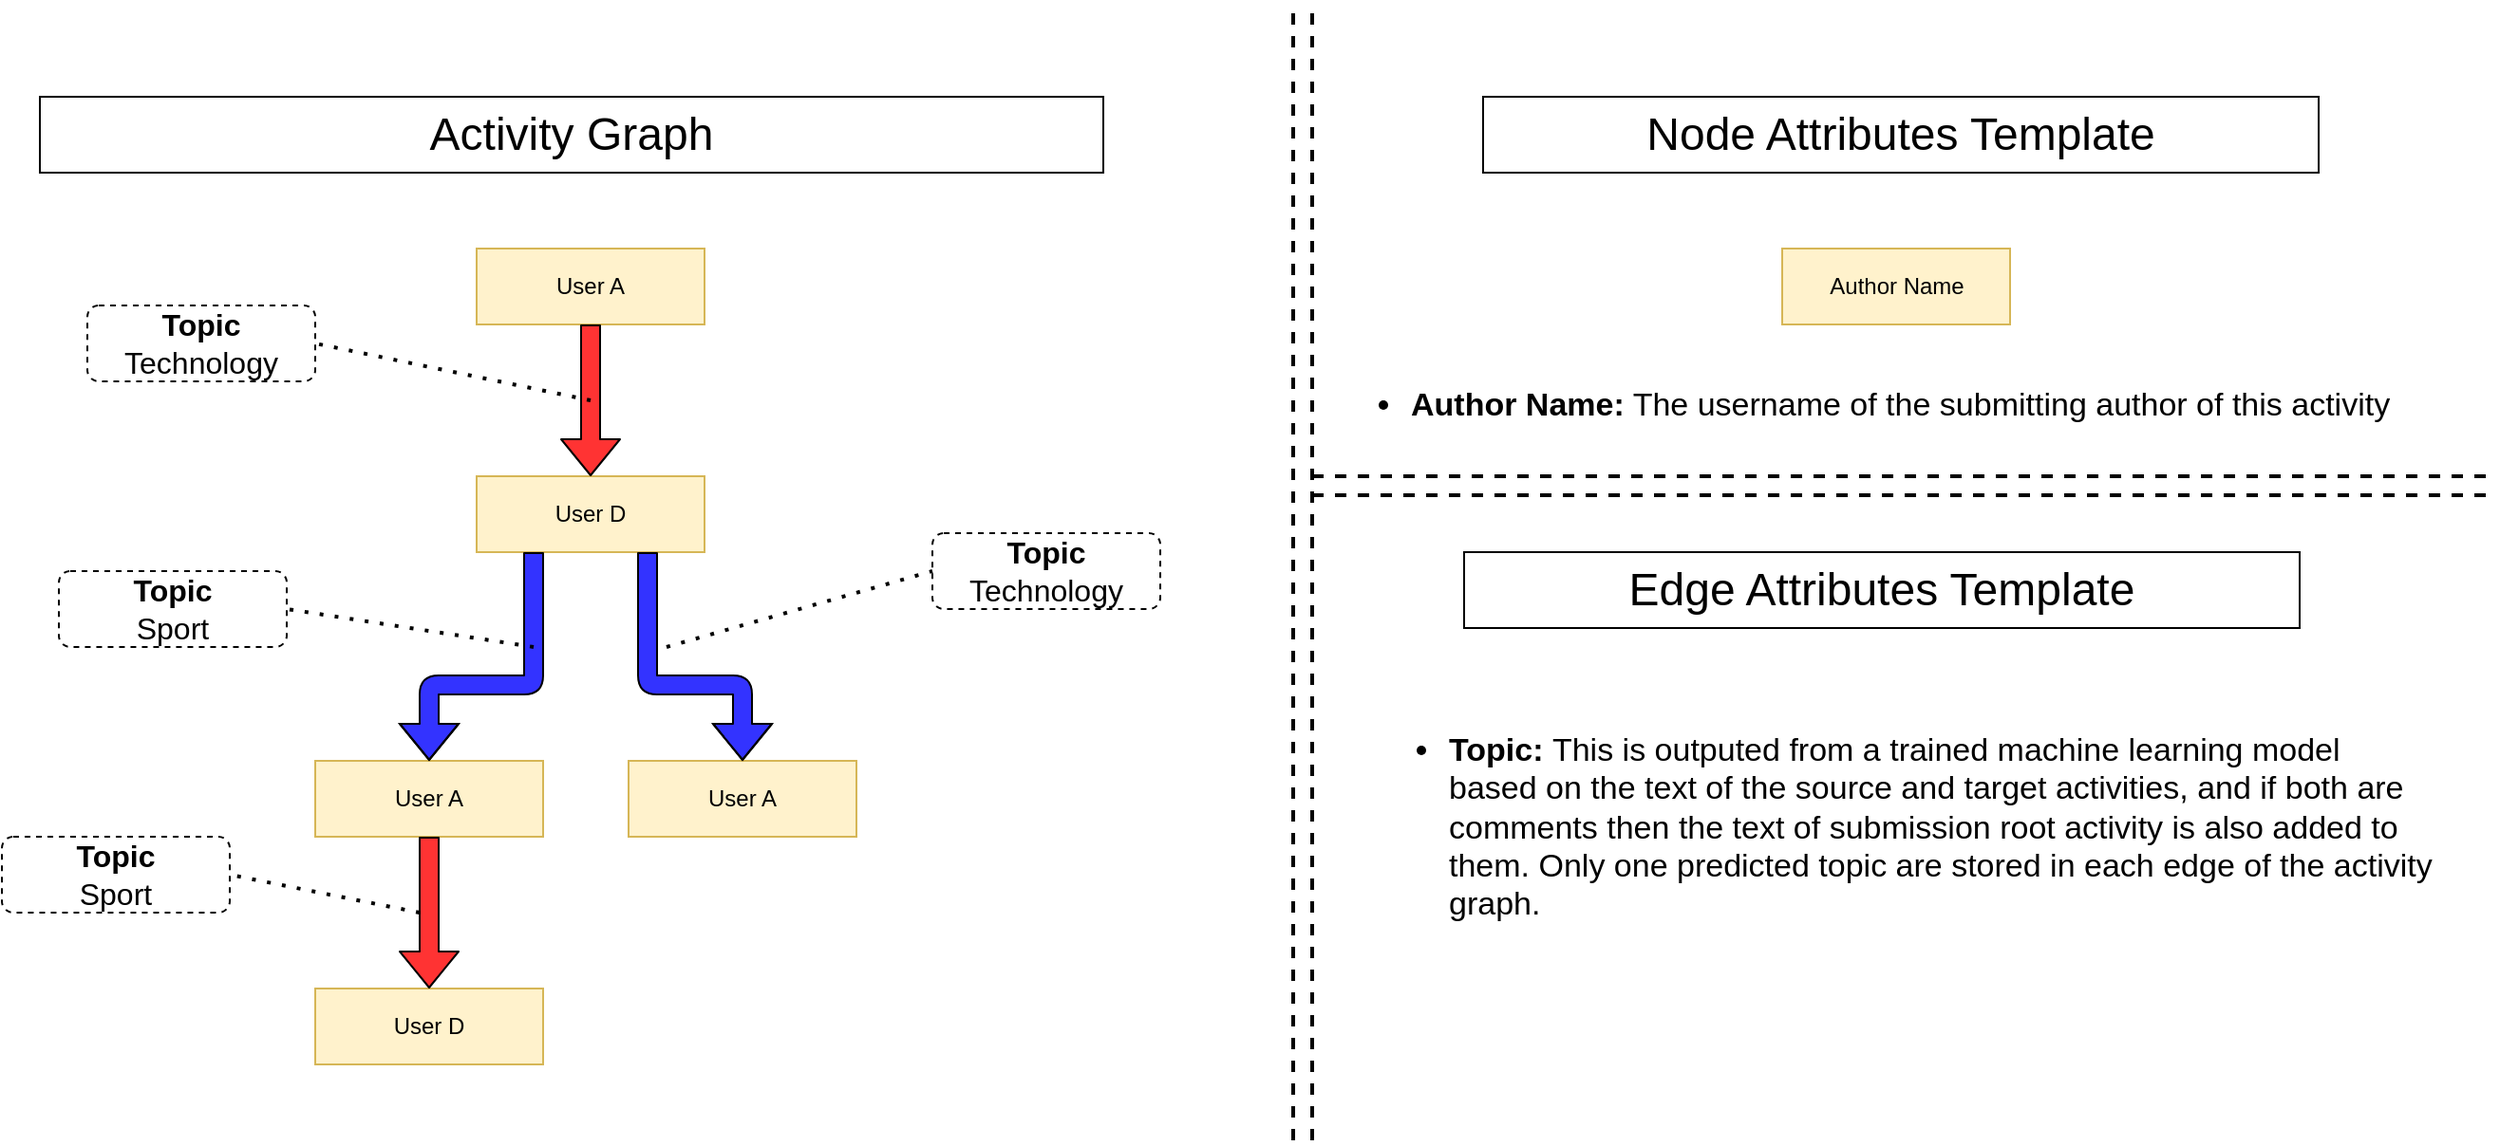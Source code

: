 <mxfile version="14.7.7" type="device"><diagram id="jqWE9_eOw_i64MG_No3x" name="Page-1"><mxGraphModel dx="1422" dy="914" grid="1" gridSize="10" guides="1" tooltips="1" connect="1" arrows="1" fold="1" page="1" pageScale="1" pageWidth="827" pageHeight="1169" math="0" shadow="0"><root><mxCell id="0"/><mxCell id="1" parent="0"/><mxCell id="Pof3LiFDXd8O8ggwZU9w-6" value="Author Name" style="rounded=0;whiteSpace=wrap;html=1;fillColor=#fff2cc;strokeColor=#d6b656;" parent="1" vertex="1"><mxGeometry x="1087.5" y="290" width="120" height="40" as="geometry"/></mxCell><mxCell id="Pof3LiFDXd8O8ggwZU9w-9" value="User A" style="rounded=0;whiteSpace=wrap;html=1;fillColor=#fff2cc;strokeColor=#d6b656;" parent="1" vertex="1"><mxGeometry x="400" y="290" width="120" height="40" as="geometry"/></mxCell><mxCell id="Pof3LiFDXd8O8ggwZU9w-12" value="User D" style="rounded=0;whiteSpace=wrap;html=1;fillColor=#fff2cc;strokeColor=#d6b656;" parent="1" vertex="1"><mxGeometry x="400" y="410" width="120" height="40" as="geometry"/></mxCell><mxCell id="Pof3LiFDXd8O8ggwZU9w-15" value="User A" style="rounded=0;whiteSpace=wrap;html=1;fillColor=#fff2cc;strokeColor=#d6b656;" parent="1" vertex="1"><mxGeometry x="480" y="560" width="120" height="40" as="geometry"/></mxCell><mxCell id="Pof3LiFDXd8O8ggwZU9w-18" value="User A" style="rounded=0;whiteSpace=wrap;html=1;fillColor=#fff2cc;strokeColor=#d6b656;" parent="1" vertex="1"><mxGeometry x="315" y="560" width="120" height="40" as="geometry"/></mxCell><mxCell id="Pof3LiFDXd8O8ggwZU9w-21" value="User D" style="rounded=0;whiteSpace=wrap;html=1;fillColor=#fff2cc;strokeColor=#d6b656;" parent="1" vertex="1"><mxGeometry x="315" y="680" width="120" height="40" as="geometry"/></mxCell><mxCell id="Pof3LiFDXd8O8ggwZU9w-24" value="" style="shape=flexArrow;endArrow=classic;html=1;exitX=0.5;exitY=1;exitDx=0;exitDy=0;entryX=0.5;entryY=0;entryDx=0;entryDy=0;fillColor=#FF3333;" parent="1" source="Pof3LiFDXd8O8ggwZU9w-9" target="Pof3LiFDXd8O8ggwZU9w-12" edge="1"><mxGeometry width="50" height="50" relative="1" as="geometry"><mxPoint x="460" y="340" as="sourcePoint"/><mxPoint x="510" y="380" as="targetPoint"/></mxGeometry></mxCell><mxCell id="Pof3LiFDXd8O8ggwZU9w-28" value="" style="shape=flexArrow;endArrow=classic;html=1;exitX=0.25;exitY=1;exitDx=0;exitDy=0;entryX=0.5;entryY=0;entryDx=0;entryDy=0;fillColor=#3333FF;" parent="1" source="Pof3LiFDXd8O8ggwZU9w-12" target="Pof3LiFDXd8O8ggwZU9w-18" edge="1"><mxGeometry width="50" height="50" relative="1" as="geometry"><mxPoint x="470" y="350" as="sourcePoint"/><mxPoint x="350" y="570" as="targetPoint"/><Array as="points"><mxPoint x="430" y="520"/><mxPoint x="375" y="520"/></Array></mxGeometry></mxCell><mxCell id="Pof3LiFDXd8O8ggwZU9w-29" value="" style="shape=flexArrow;endArrow=classic;html=1;exitX=0.75;exitY=1;exitDx=0;exitDy=0;entryX=0.5;entryY=0;entryDx=0;entryDy=0;fillColor=#3333FF;" parent="1" source="Pof3LiFDXd8O8ggwZU9w-12" target="Pof3LiFDXd8O8ggwZU9w-15" edge="1"><mxGeometry width="50" height="50" relative="1" as="geometry"><mxPoint x="490" y="500" as="sourcePoint"/><mxPoint x="620" y="580" as="targetPoint"/><Array as="points"><mxPoint x="490" y="520"/><mxPoint x="540" y="520"/></Array></mxGeometry></mxCell><mxCell id="Pof3LiFDXd8O8ggwZU9w-30" value="" style="shape=flexArrow;endArrow=classic;html=1;exitX=0.5;exitY=1;exitDx=0;exitDy=0;entryX=0.5;entryY=0;entryDx=0;entryDy=0;fillColor=#FF3333;" parent="1" source="Pof3LiFDXd8O8ggwZU9w-18" target="Pof3LiFDXd8O8ggwZU9w-21" edge="1"><mxGeometry width="50" height="50" relative="1" as="geometry"><mxPoint x="300" y="660" as="sourcePoint"/><mxPoint x="340" y="670" as="targetPoint"/></mxGeometry></mxCell><mxCell id="Pof3LiFDXd8O8ggwZU9w-45" value="" style="endArrow=none;dashed=1;html=1;strokeWidth=2;" parent="1" edge="1"><mxGeometry width="50" height="50" relative="1" as="geometry"><mxPoint x="830" y="760" as="sourcePoint"/><mxPoint x="830" y="160" as="targetPoint"/></mxGeometry></mxCell><mxCell id="Pof3LiFDXd8O8ggwZU9w-46" value="" style="endArrow=none;dashed=1;html=1;strokeWidth=2;" parent="1" edge="1"><mxGeometry width="50" height="50" relative="1" as="geometry"><mxPoint x="840" y="760" as="sourcePoint"/><mxPoint x="840" y="160" as="targetPoint"/></mxGeometry></mxCell><mxCell id="Pof3LiFDXd8O8ggwZU9w-47" value="&lt;font style=&quot;font-size: 24px&quot;&gt;Node Attributes Template&lt;/font&gt;" style="text;html=1;fillColor=none;align=center;verticalAlign=middle;whiteSpace=wrap;rounded=0;strokeColor=#000000;" parent="1" vertex="1"><mxGeometry x="930" y="210" width="440" height="40" as="geometry"/></mxCell><mxCell id="Pof3LiFDXd8O8ggwZU9w-48" value="&lt;font style=&quot;font-size: 24px&quot;&gt;Activity Graph&lt;/font&gt;" style="text;html=1;fillColor=none;align=center;verticalAlign=middle;whiteSpace=wrap;rounded=0;strokeColor=#000000;" parent="1" vertex="1"><mxGeometry x="170" y="210" width="560" height="40" as="geometry"/></mxCell><mxCell id="Pof3LiFDXd8O8ggwZU9w-52" value="&lt;font style=&quot;font-size: 24px&quot;&gt;Edge Attributes Template&lt;/font&gt;" style="text;html=1;fillColor=none;align=center;verticalAlign=middle;whiteSpace=wrap;rounded=0;strokeColor=#000000;" parent="1" vertex="1"><mxGeometry x="920" y="450" width="440" height="40" as="geometry"/></mxCell><mxCell id="Pof3LiFDXd8O8ggwZU9w-72" value="&lt;ul style=&quot;font-size: 17px&quot;&gt;&lt;li&gt;&lt;font style=&quot;font-size: 17px&quot;&gt;&lt;b&gt;Author Name:&lt;/b&gt; The username of the submitting author of this activity&amp;nbsp;&lt;/font&gt;&lt;/li&gt;&lt;/ul&gt;" style="text;html=1;strokeColor=none;fillColor=none;align=left;verticalAlign=middle;whiteSpace=wrap;rounded=0;" parent="1" vertex="1"><mxGeometry x="850" y="350" width="600" height="45" as="geometry"/></mxCell><mxCell id="Pof3LiFDXd8O8ggwZU9w-73" value="" style="endArrow=none;dashed=1;html=1;strokeWidth=2;" parent="1" edge="1"><mxGeometry width="50" height="50" relative="1" as="geometry"><mxPoint x="840" y="410" as="sourcePoint"/><mxPoint x="1462.5" y="410" as="targetPoint"/></mxGeometry></mxCell><mxCell id="Pof3LiFDXd8O8ggwZU9w-74" value="" style="endArrow=none;dashed=1;html=1;strokeWidth=2;" parent="1" edge="1"><mxGeometry width="50" height="50" relative="1" as="geometry"><mxPoint x="840" y="420" as="sourcePoint"/><mxPoint x="1462.5" y="420" as="targetPoint"/></mxGeometry></mxCell><mxCell id="Pof3LiFDXd8O8ggwZU9w-75" value="&lt;div&gt;&lt;span style=&quot;font-size: 17px&quot;&gt;&lt;b&gt;&lt;br&gt;&lt;/b&gt;&lt;/span&gt;&lt;/div&gt;&lt;ul style=&quot;font-size: 17px&quot;&gt;&lt;li&gt;&lt;b&gt;Topic:&amp;nbsp;&lt;/b&gt;This is outputed from a trained machine learning model based on the text of the source and target activities, and if both are comments then the text of submission root activity is also added to them. Only one predicted topic are stored in each edge of the activity graph.&lt;/li&gt;&lt;/ul&gt;" style="text;html=1;strokeColor=none;fillColor=none;align=left;verticalAlign=middle;whiteSpace=wrap;rounded=0;" parent="1" vertex="1"><mxGeometry x="870" y="520" width="560" height="130" as="geometry"/></mxCell><mxCell id="km2f29RlzE0BghBY1CFW-1" value="&lt;b style=&quot;font-size: 16px;&quot;&gt;Topic&lt;/b&gt;&lt;br style=&quot;font-size: 16px;&quot;&gt;Technology" style="rounded=1;whiteSpace=wrap;html=1;dashed=1;fontSize=16;" parent="1" vertex="1"><mxGeometry x="195" y="320" width="120" height="40" as="geometry"/></mxCell><mxCell id="km2f29RlzE0BghBY1CFW-2" value="" style="endArrow=none;dashed=1;html=1;dashPattern=1 3;strokeWidth=2;entryX=1;entryY=0.5;entryDx=0;entryDy=0;" parent="1" target="km2f29RlzE0BghBY1CFW-1" edge="1"><mxGeometry width="50" height="50" relative="1" as="geometry"><mxPoint x="460" y="370" as="sourcePoint"/><mxPoint x="330" y="340" as="targetPoint"/></mxGeometry></mxCell><mxCell id="km2f29RlzE0BghBY1CFW-5" value="&lt;b style=&quot;font-size: 16px;&quot;&gt;Topic&lt;/b&gt;&lt;br style=&quot;font-size: 16px;&quot;&gt;Technology" style="rounded=1;whiteSpace=wrap;html=1;dashed=1;fontSize=16;" parent="1" vertex="1"><mxGeometry x="640" y="440" width="120" height="40" as="geometry"/></mxCell><mxCell id="km2f29RlzE0BghBY1CFW-6" value="" style="endArrow=none;dashed=1;html=1;dashPattern=1 3;strokeWidth=2;entryX=0;entryY=0.5;entryDx=0;entryDy=0;" parent="1" target="km2f29RlzE0BghBY1CFW-5" edge="1"><mxGeometry width="50" height="50" relative="1" as="geometry"><mxPoint x="500" y="500" as="sourcePoint"/><mxPoint x="640" y="750" as="targetPoint"/></mxGeometry></mxCell><mxCell id="km2f29RlzE0BghBY1CFW-7" value="&lt;b style=&quot;font-size: 16px&quot;&gt;Topic&lt;/b&gt;&lt;br style=&quot;font-size: 16px&quot;&gt;Sport" style="rounded=1;whiteSpace=wrap;html=1;dashed=1;fontSize=16;" parent="1" vertex="1"><mxGeometry x="150" y="600" width="120" height="40" as="geometry"/></mxCell><mxCell id="km2f29RlzE0BghBY1CFW-8" value="" style="endArrow=none;dashed=1;html=1;dashPattern=1 3;strokeWidth=2;entryX=1;entryY=0.5;entryDx=0;entryDy=0;" parent="1" target="km2f29RlzE0BghBY1CFW-7" edge="1"><mxGeometry width="50" height="50" relative="1" as="geometry"><mxPoint x="370" y="640" as="sourcePoint"/><mxPoint x="419" y="730" as="targetPoint"/></mxGeometry></mxCell><mxCell id="km2f29RlzE0BghBY1CFW-9" value="&lt;b style=&quot;font-size: 16px&quot;&gt;Topic&lt;/b&gt;&lt;br style=&quot;font-size: 16px&quot;&gt;Sport" style="rounded=1;whiteSpace=wrap;html=1;dashed=1;fontSize=16;" parent="1" vertex="1"><mxGeometry x="180" y="460" width="120" height="40" as="geometry"/></mxCell><mxCell id="km2f29RlzE0BghBY1CFW-10" value="" style="endArrow=none;dashed=1;html=1;dashPattern=1 3;strokeWidth=2;entryX=1;entryY=0.5;entryDx=0;entryDy=0;" parent="1" target="km2f29RlzE0BghBY1CFW-9" edge="1"><mxGeometry width="50" height="50" relative="1" as="geometry"><mxPoint x="430" y="500" as="sourcePoint"/><mxPoint x="190" y="830" as="targetPoint"/></mxGeometry></mxCell></root></mxGraphModel></diagram></mxfile>